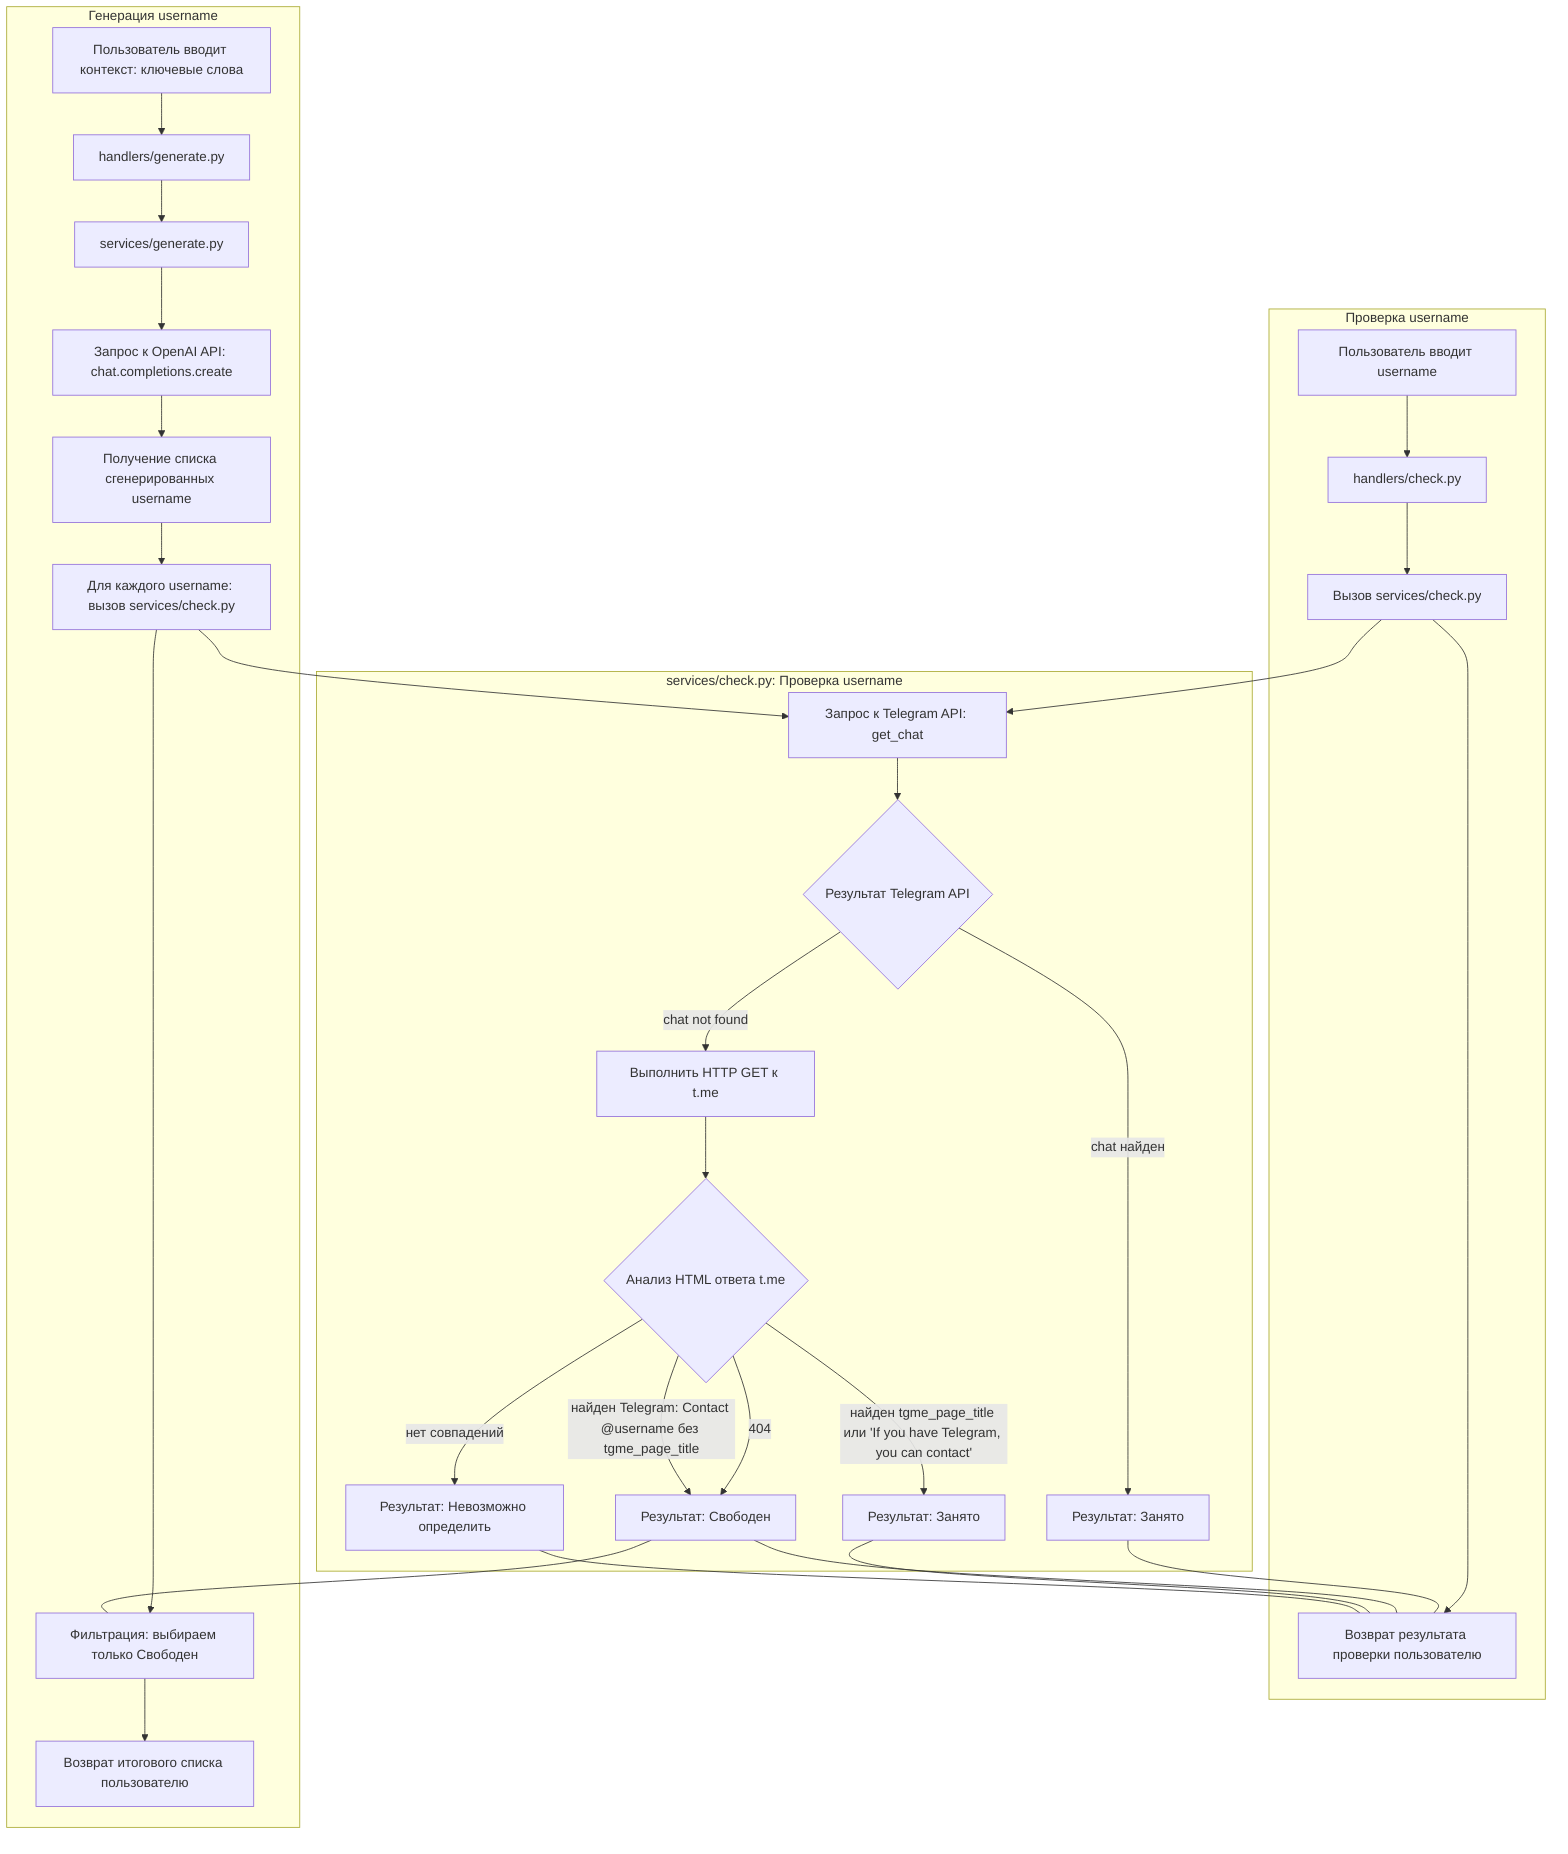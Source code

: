 flowchart TD
  %% Сценарий прямой проверки username
  subgraph Direct_Check[Проверка username]
    DC1[Пользователь вводит username] --> DC2[handlers/check.py]
    DC2 --> DC3[Вызов services/check.py]
    DC3 --> DC_out[Возврат результата проверки пользователю]
  end

  %% Сценарий генерации username
  subgraph Generation[Генерация username]
    G1[Пользователь вводит контекст: ключевые слова] --> G2[handlers/generate.py]
    G2 --> G3[services/generate.py]
    G3 --> G4[Запрос к OpenAI API: chat.completions.create]
    G4 --> G5[Получение списка сгенерированных username]
    G5 --> G6[Для каждого username: вызов services/check.py]
    G6 --> G7[Фильтрация: выбираем только Свободен]
    G7 --> G_out[Возврат итогового списка пользователю]
  end

  %% Общий модуль проверки username
  subgraph Check_Service[services/check.py: Проверка username]
    CS1[Запрос к Telegram API: get_chat] --> CS2{Результат Telegram API}
    CS2 -- chat найден --> CS3[Результат: Занято]
    CS2 -- chat not found --> CS4[Выполнить HTTP GET к t.me]
    CS4 --> CS5{Анализ HTML ответа t.me}
    CS5 -- 404 --> CS6[Результат: Свободен]
    CS5 -- найден tgme_page_title или 'If you have Telegram, you can contact' --> CS7[Результат: Занято]
    CS5 -- найден Telegram: Contact @username без tgme_page_title --> CS6
    CS5 -- нет совпадений --> CS8[Результат: Невозможно определить]
  end

  %% Связь вызова общего модуля проверки
  DC3 --> CS1
  G6 --> CS1

  %% Вывод результата для прямой проверки
  CS3 --- DC_out
  CS6 --- DC_out
  CS7 --- DC_out
  CS8 --- DC_out

  %% Фильтрация в генерации: учитываем только результат "Свободен"
  CS6 --- G7